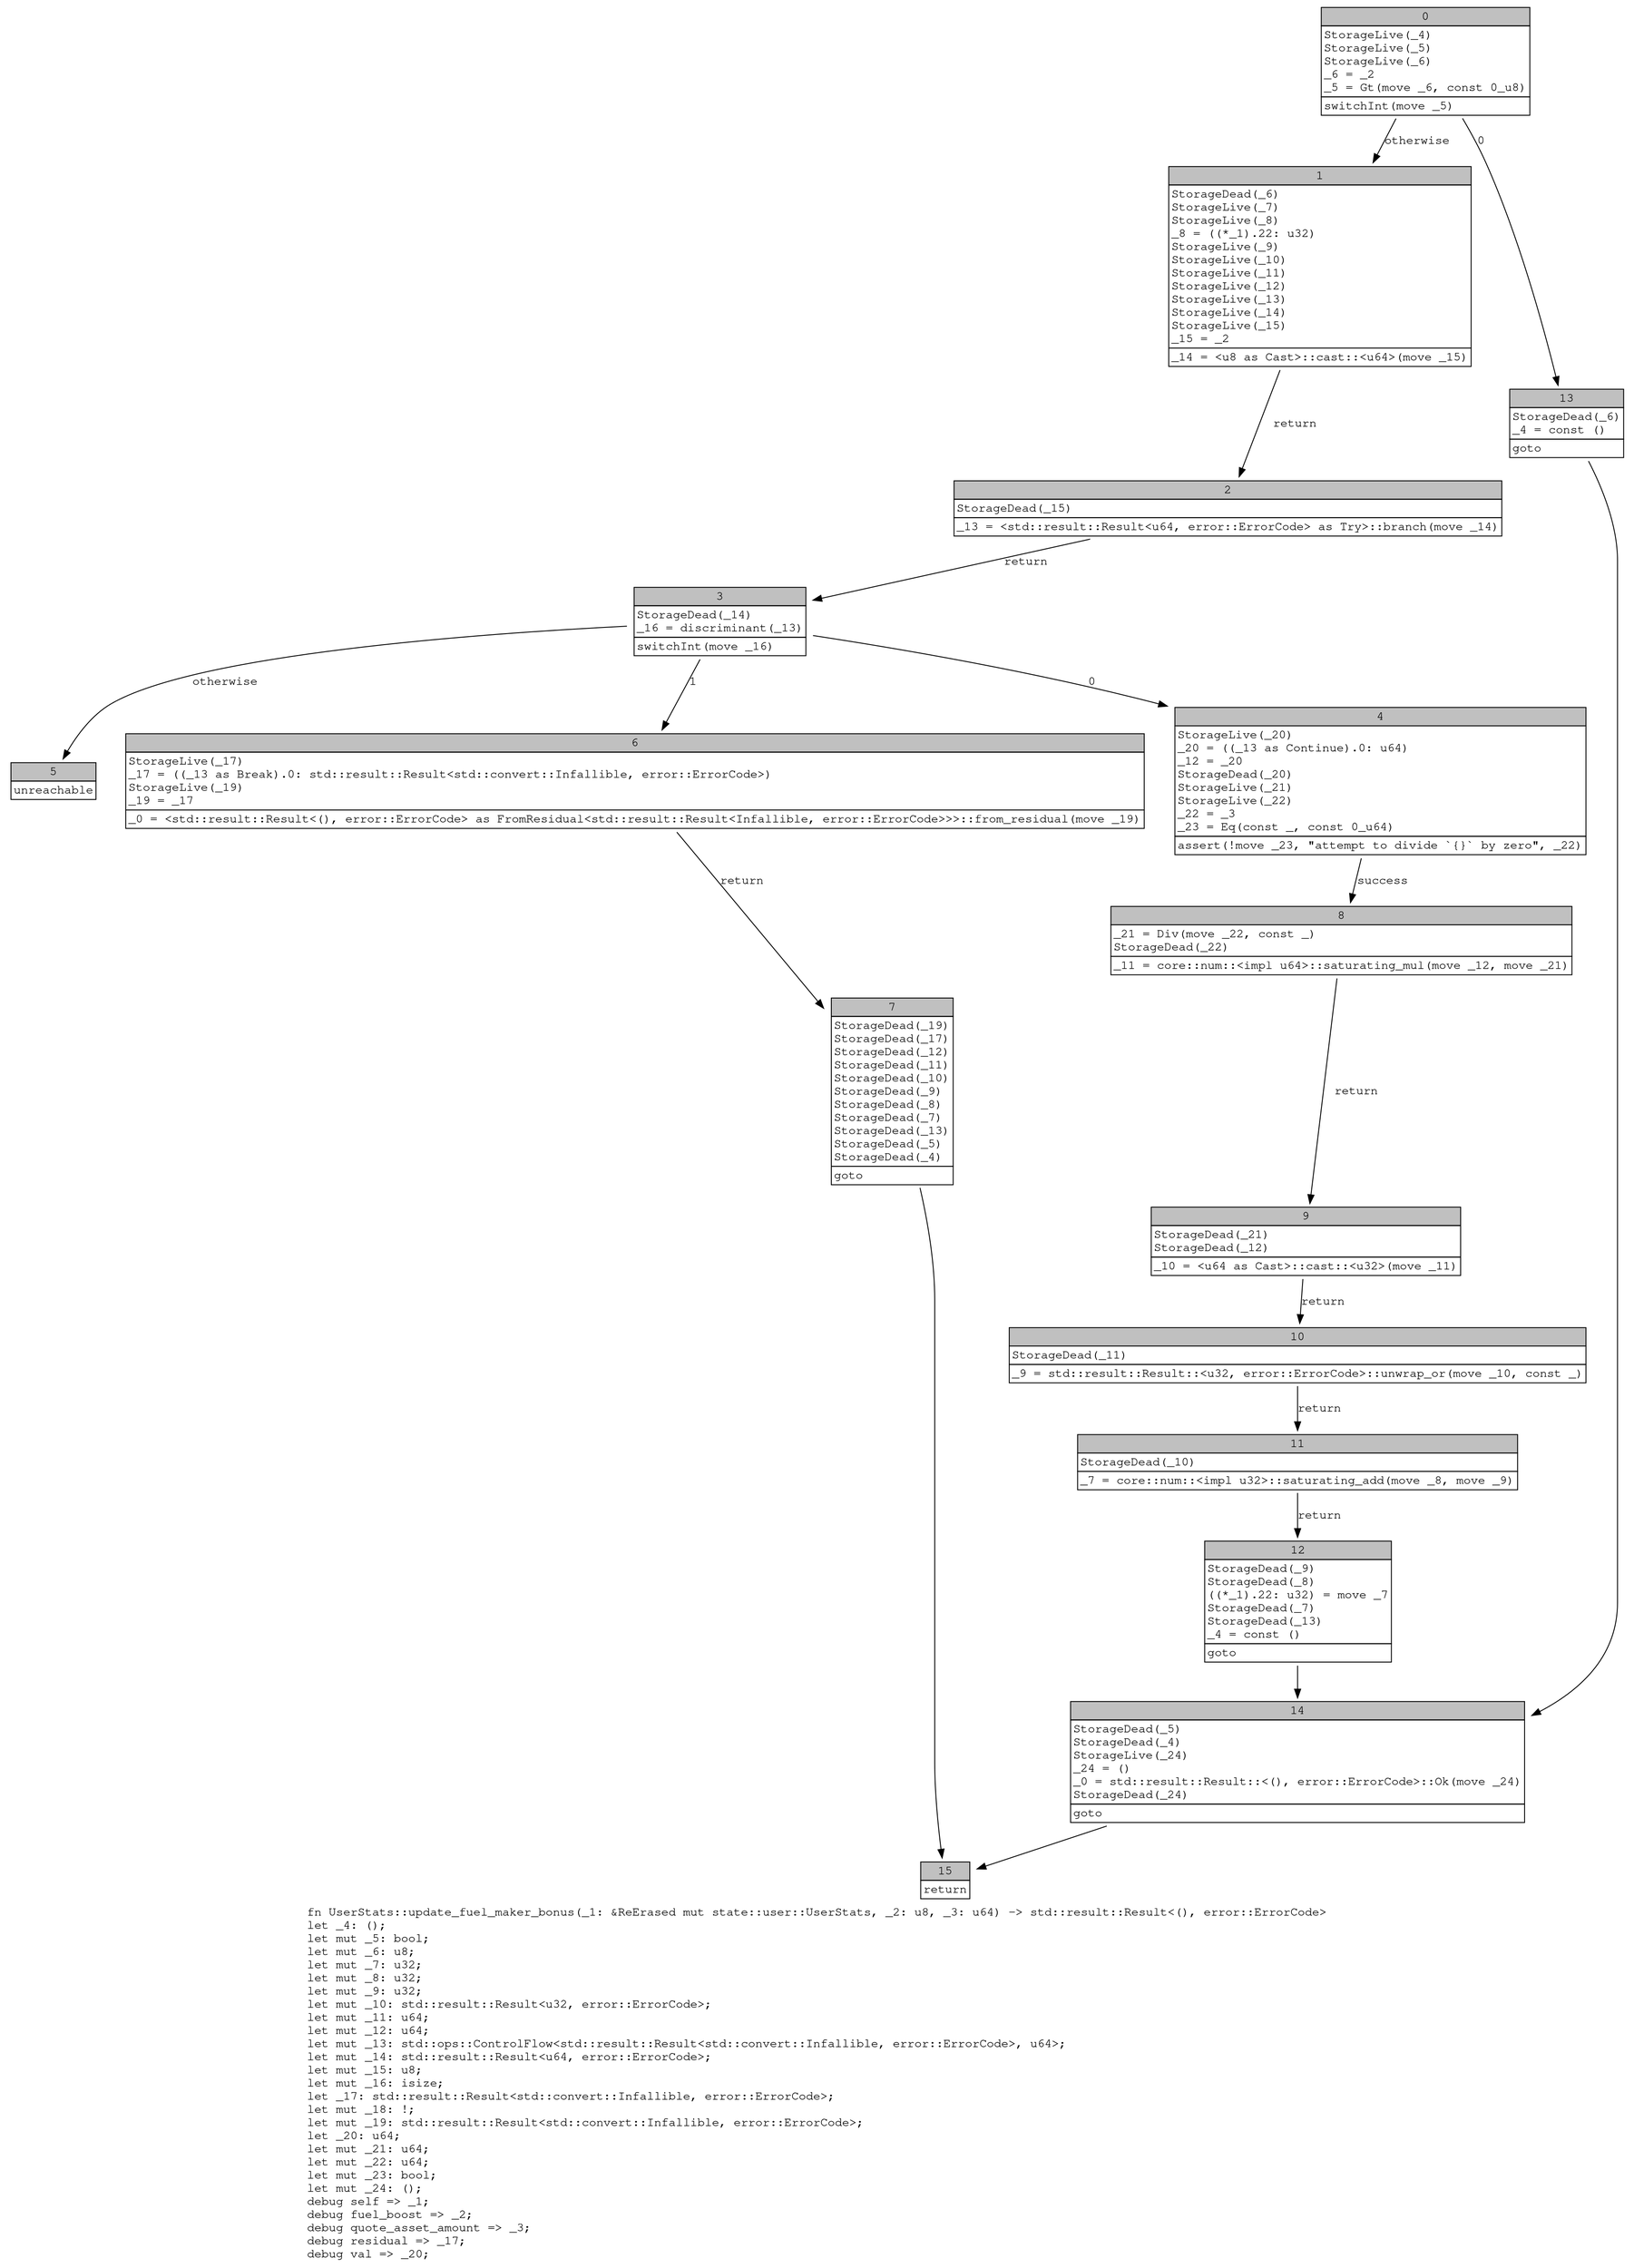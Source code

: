 digraph Mir_0_4413 {
    graph [fontname="Courier, monospace"];
    node [fontname="Courier, monospace"];
    edge [fontname="Courier, monospace"];
    label=<fn UserStats::update_fuel_maker_bonus(_1: &amp;ReErased mut state::user::UserStats, _2: u8, _3: u64) -&gt; std::result::Result&lt;(), error::ErrorCode&gt;<br align="left"/>let _4: ();<br align="left"/>let mut _5: bool;<br align="left"/>let mut _6: u8;<br align="left"/>let mut _7: u32;<br align="left"/>let mut _8: u32;<br align="left"/>let mut _9: u32;<br align="left"/>let mut _10: std::result::Result&lt;u32, error::ErrorCode&gt;;<br align="left"/>let mut _11: u64;<br align="left"/>let mut _12: u64;<br align="left"/>let mut _13: std::ops::ControlFlow&lt;std::result::Result&lt;std::convert::Infallible, error::ErrorCode&gt;, u64&gt;;<br align="left"/>let mut _14: std::result::Result&lt;u64, error::ErrorCode&gt;;<br align="left"/>let mut _15: u8;<br align="left"/>let mut _16: isize;<br align="left"/>let _17: std::result::Result&lt;std::convert::Infallible, error::ErrorCode&gt;;<br align="left"/>let mut _18: !;<br align="left"/>let mut _19: std::result::Result&lt;std::convert::Infallible, error::ErrorCode&gt;;<br align="left"/>let _20: u64;<br align="left"/>let mut _21: u64;<br align="left"/>let mut _22: u64;<br align="left"/>let mut _23: bool;<br align="left"/>let mut _24: ();<br align="left"/>debug self =&gt; _1;<br align="left"/>debug fuel_boost =&gt; _2;<br align="left"/>debug quote_asset_amount =&gt; _3;<br align="left"/>debug residual =&gt; _17;<br align="left"/>debug val =&gt; _20;<br align="left"/>>;
    bb0__0_4413 [shape="none", label=<<table border="0" cellborder="1" cellspacing="0"><tr><td bgcolor="gray" align="center" colspan="1">0</td></tr><tr><td align="left" balign="left">StorageLive(_4)<br/>StorageLive(_5)<br/>StorageLive(_6)<br/>_6 = _2<br/>_5 = Gt(move _6, const 0_u8)<br/></td></tr><tr><td align="left">switchInt(move _5)</td></tr></table>>];
    bb1__0_4413 [shape="none", label=<<table border="0" cellborder="1" cellspacing="0"><tr><td bgcolor="gray" align="center" colspan="1">1</td></tr><tr><td align="left" balign="left">StorageDead(_6)<br/>StorageLive(_7)<br/>StorageLive(_8)<br/>_8 = ((*_1).22: u32)<br/>StorageLive(_9)<br/>StorageLive(_10)<br/>StorageLive(_11)<br/>StorageLive(_12)<br/>StorageLive(_13)<br/>StorageLive(_14)<br/>StorageLive(_15)<br/>_15 = _2<br/></td></tr><tr><td align="left">_14 = &lt;u8 as Cast&gt;::cast::&lt;u64&gt;(move _15)</td></tr></table>>];
    bb2__0_4413 [shape="none", label=<<table border="0" cellborder="1" cellspacing="0"><tr><td bgcolor="gray" align="center" colspan="1">2</td></tr><tr><td align="left" balign="left">StorageDead(_15)<br/></td></tr><tr><td align="left">_13 = &lt;std::result::Result&lt;u64, error::ErrorCode&gt; as Try&gt;::branch(move _14)</td></tr></table>>];
    bb3__0_4413 [shape="none", label=<<table border="0" cellborder="1" cellspacing="0"><tr><td bgcolor="gray" align="center" colspan="1">3</td></tr><tr><td align="left" balign="left">StorageDead(_14)<br/>_16 = discriminant(_13)<br/></td></tr><tr><td align="left">switchInt(move _16)</td></tr></table>>];
    bb4__0_4413 [shape="none", label=<<table border="0" cellborder="1" cellspacing="0"><tr><td bgcolor="gray" align="center" colspan="1">4</td></tr><tr><td align="left" balign="left">StorageLive(_20)<br/>_20 = ((_13 as Continue).0: u64)<br/>_12 = _20<br/>StorageDead(_20)<br/>StorageLive(_21)<br/>StorageLive(_22)<br/>_22 = _3<br/>_23 = Eq(const _, const 0_u64)<br/></td></tr><tr><td align="left">assert(!move _23, &quot;attempt to divide `{}` by zero&quot;, _22)</td></tr></table>>];
    bb5__0_4413 [shape="none", label=<<table border="0" cellborder="1" cellspacing="0"><tr><td bgcolor="gray" align="center" colspan="1">5</td></tr><tr><td align="left">unreachable</td></tr></table>>];
    bb6__0_4413 [shape="none", label=<<table border="0" cellborder="1" cellspacing="0"><tr><td bgcolor="gray" align="center" colspan="1">6</td></tr><tr><td align="left" balign="left">StorageLive(_17)<br/>_17 = ((_13 as Break).0: std::result::Result&lt;std::convert::Infallible, error::ErrorCode&gt;)<br/>StorageLive(_19)<br/>_19 = _17<br/></td></tr><tr><td align="left">_0 = &lt;std::result::Result&lt;(), error::ErrorCode&gt; as FromResidual&lt;std::result::Result&lt;Infallible, error::ErrorCode&gt;&gt;&gt;::from_residual(move _19)</td></tr></table>>];
    bb7__0_4413 [shape="none", label=<<table border="0" cellborder="1" cellspacing="0"><tr><td bgcolor="gray" align="center" colspan="1">7</td></tr><tr><td align="left" balign="left">StorageDead(_19)<br/>StorageDead(_17)<br/>StorageDead(_12)<br/>StorageDead(_11)<br/>StorageDead(_10)<br/>StorageDead(_9)<br/>StorageDead(_8)<br/>StorageDead(_7)<br/>StorageDead(_13)<br/>StorageDead(_5)<br/>StorageDead(_4)<br/></td></tr><tr><td align="left">goto</td></tr></table>>];
    bb8__0_4413 [shape="none", label=<<table border="0" cellborder="1" cellspacing="0"><tr><td bgcolor="gray" align="center" colspan="1">8</td></tr><tr><td align="left" balign="left">_21 = Div(move _22, const _)<br/>StorageDead(_22)<br/></td></tr><tr><td align="left">_11 = core::num::&lt;impl u64&gt;::saturating_mul(move _12, move _21)</td></tr></table>>];
    bb9__0_4413 [shape="none", label=<<table border="0" cellborder="1" cellspacing="0"><tr><td bgcolor="gray" align="center" colspan="1">9</td></tr><tr><td align="left" balign="left">StorageDead(_21)<br/>StorageDead(_12)<br/></td></tr><tr><td align="left">_10 = &lt;u64 as Cast&gt;::cast::&lt;u32&gt;(move _11)</td></tr></table>>];
    bb10__0_4413 [shape="none", label=<<table border="0" cellborder="1" cellspacing="0"><tr><td bgcolor="gray" align="center" colspan="1">10</td></tr><tr><td align="left" balign="left">StorageDead(_11)<br/></td></tr><tr><td align="left">_9 = std::result::Result::&lt;u32, error::ErrorCode&gt;::unwrap_or(move _10, const _)</td></tr></table>>];
    bb11__0_4413 [shape="none", label=<<table border="0" cellborder="1" cellspacing="0"><tr><td bgcolor="gray" align="center" colspan="1">11</td></tr><tr><td align="left" balign="left">StorageDead(_10)<br/></td></tr><tr><td align="left">_7 = core::num::&lt;impl u32&gt;::saturating_add(move _8, move _9)</td></tr></table>>];
    bb12__0_4413 [shape="none", label=<<table border="0" cellborder="1" cellspacing="0"><tr><td bgcolor="gray" align="center" colspan="1">12</td></tr><tr><td align="left" balign="left">StorageDead(_9)<br/>StorageDead(_8)<br/>((*_1).22: u32) = move _7<br/>StorageDead(_7)<br/>StorageDead(_13)<br/>_4 = const ()<br/></td></tr><tr><td align="left">goto</td></tr></table>>];
    bb13__0_4413 [shape="none", label=<<table border="0" cellborder="1" cellspacing="0"><tr><td bgcolor="gray" align="center" colspan="1">13</td></tr><tr><td align="left" balign="left">StorageDead(_6)<br/>_4 = const ()<br/></td></tr><tr><td align="left">goto</td></tr></table>>];
    bb14__0_4413 [shape="none", label=<<table border="0" cellborder="1" cellspacing="0"><tr><td bgcolor="gray" align="center" colspan="1">14</td></tr><tr><td align="left" balign="left">StorageDead(_5)<br/>StorageDead(_4)<br/>StorageLive(_24)<br/>_24 = ()<br/>_0 = std::result::Result::&lt;(), error::ErrorCode&gt;::Ok(move _24)<br/>StorageDead(_24)<br/></td></tr><tr><td align="left">goto</td></tr></table>>];
    bb15__0_4413 [shape="none", label=<<table border="0" cellborder="1" cellspacing="0"><tr><td bgcolor="gray" align="center" colspan="1">15</td></tr><tr><td align="left">return</td></tr></table>>];
    bb0__0_4413 -> bb13__0_4413 [label="0"];
    bb0__0_4413 -> bb1__0_4413 [label="otherwise"];
    bb1__0_4413 -> bb2__0_4413 [label="return"];
    bb2__0_4413 -> bb3__0_4413 [label="return"];
    bb3__0_4413 -> bb4__0_4413 [label="0"];
    bb3__0_4413 -> bb6__0_4413 [label="1"];
    bb3__0_4413 -> bb5__0_4413 [label="otherwise"];
    bb4__0_4413 -> bb8__0_4413 [label="success"];
    bb6__0_4413 -> bb7__0_4413 [label="return"];
    bb7__0_4413 -> bb15__0_4413 [label=""];
    bb8__0_4413 -> bb9__0_4413 [label="return"];
    bb9__0_4413 -> bb10__0_4413 [label="return"];
    bb10__0_4413 -> bb11__0_4413 [label="return"];
    bb11__0_4413 -> bb12__0_4413 [label="return"];
    bb12__0_4413 -> bb14__0_4413 [label=""];
    bb13__0_4413 -> bb14__0_4413 [label=""];
    bb14__0_4413 -> bb15__0_4413 [label=""];
}
